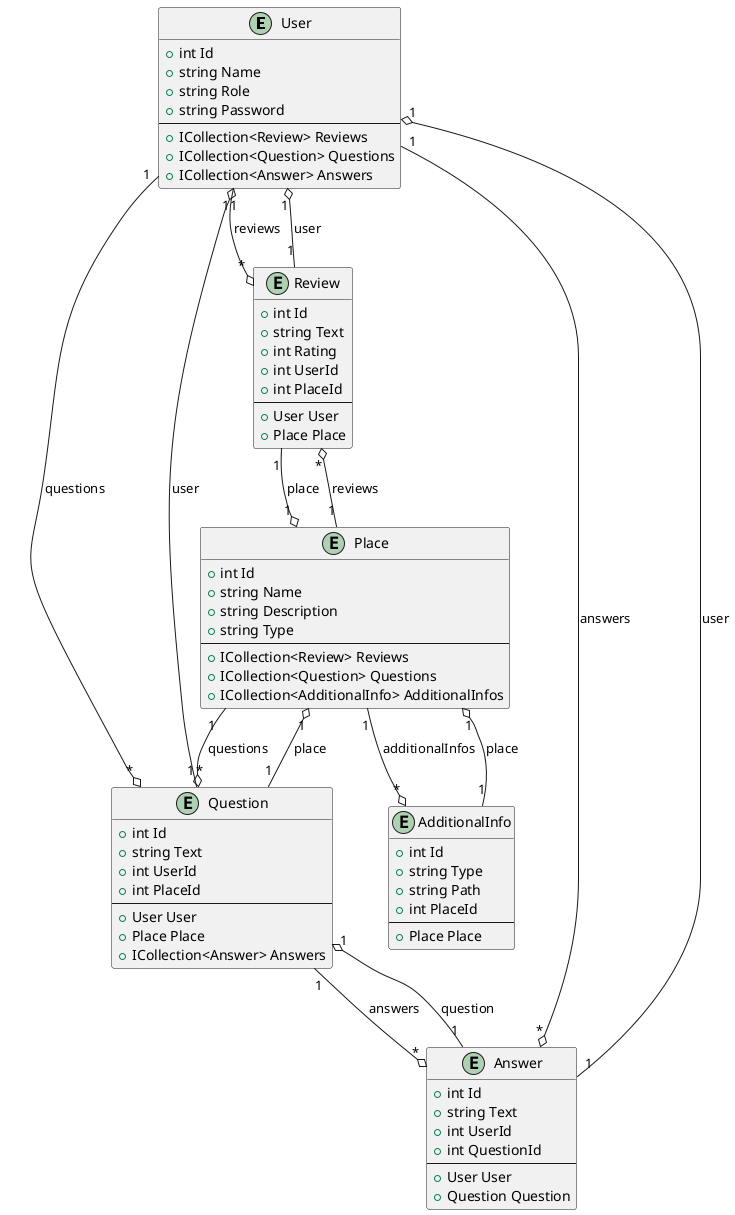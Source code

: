 @startuml Class Diagram
entity "User" {
  +int Id
  +string Name
  +string Role
  +string Password
  --
  +ICollection<Review> Reviews
  +ICollection<Question> Questions
  +ICollection<Answer> Answers
}

entity "Place" {
  +int Id
  +string Name
  +string Description
  +string Type
  --
  +ICollection<Review> Reviews
  +ICollection<Question> Questions
  +ICollection<AdditionalInfo> AdditionalInfos
}

entity "Review" {
  +int Id
  +string Text
  +int Rating
  +int UserId
  +int PlaceId
  --
  +User User
  +Place Place
}

entity "Question" {
  +int Id
  +string Text
  +int UserId
  +int PlaceId
  --
  +User User
  +Place Place
  +ICollection<Answer> Answers
}

entity "Answer" {
  +int Id
  +string Text
  +int UserId
  +int QuestionId
  --
  +User User
  +Question Question
}

entity "AdditionalInfo" {
  +int Id
  +string Type
  +string Path
  +int PlaceId
  --
  +Place Place
}

User "1" --o "*" Review : reviews
User "1" --o "*" Question : questions
User "1" --o "*" Answer : answers

Place "1" --o "*" Review : reviews
Place "1" --o "*" Question : questions
Place "1" --o "*" AdditionalInfo : additionalInfos

Question "1" --o "*" Answer : answers

Review "1" --o "1" User : user
Review "1" --o "1" Place : place

Question "1" --o "1" User : user
Question "1" --o "1" Place : place

Answer "1" --o "1" User : user
Answer "1" --o "1" Question : question

AdditionalInfo "1" --o "1" Place : place
@enduml